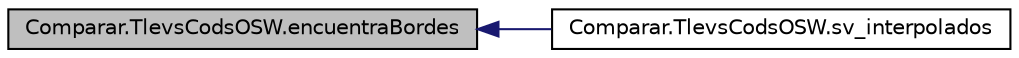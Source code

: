 digraph G
{
  edge [fontname="Helvetica",fontsize="10",labelfontname="Helvetica",labelfontsize="10"];
  node [fontname="Helvetica",fontsize="10",shape=record];
  rankdir="LR";
  Node1 [label="Comparar.TlevsCodsOSW.encuentraBordes",height=0.2,width=0.4,color="black", fillcolor="grey75", style="filled" fontcolor="black"];
  Node1 -> Node2 [dir="back",color="midnightblue",fontsize="10",style="solid"];
  Node2 [label="Comparar.TlevsCodsOSW.sv_interpolados",height=0.2,width=0.4,color="black", fillcolor="white", style="filled",URL="$namespace_comparar_1_1_tlevs_cods_o_s_w.html#a85c0fa94a309bffac54cbb9f06dede43"];
}
